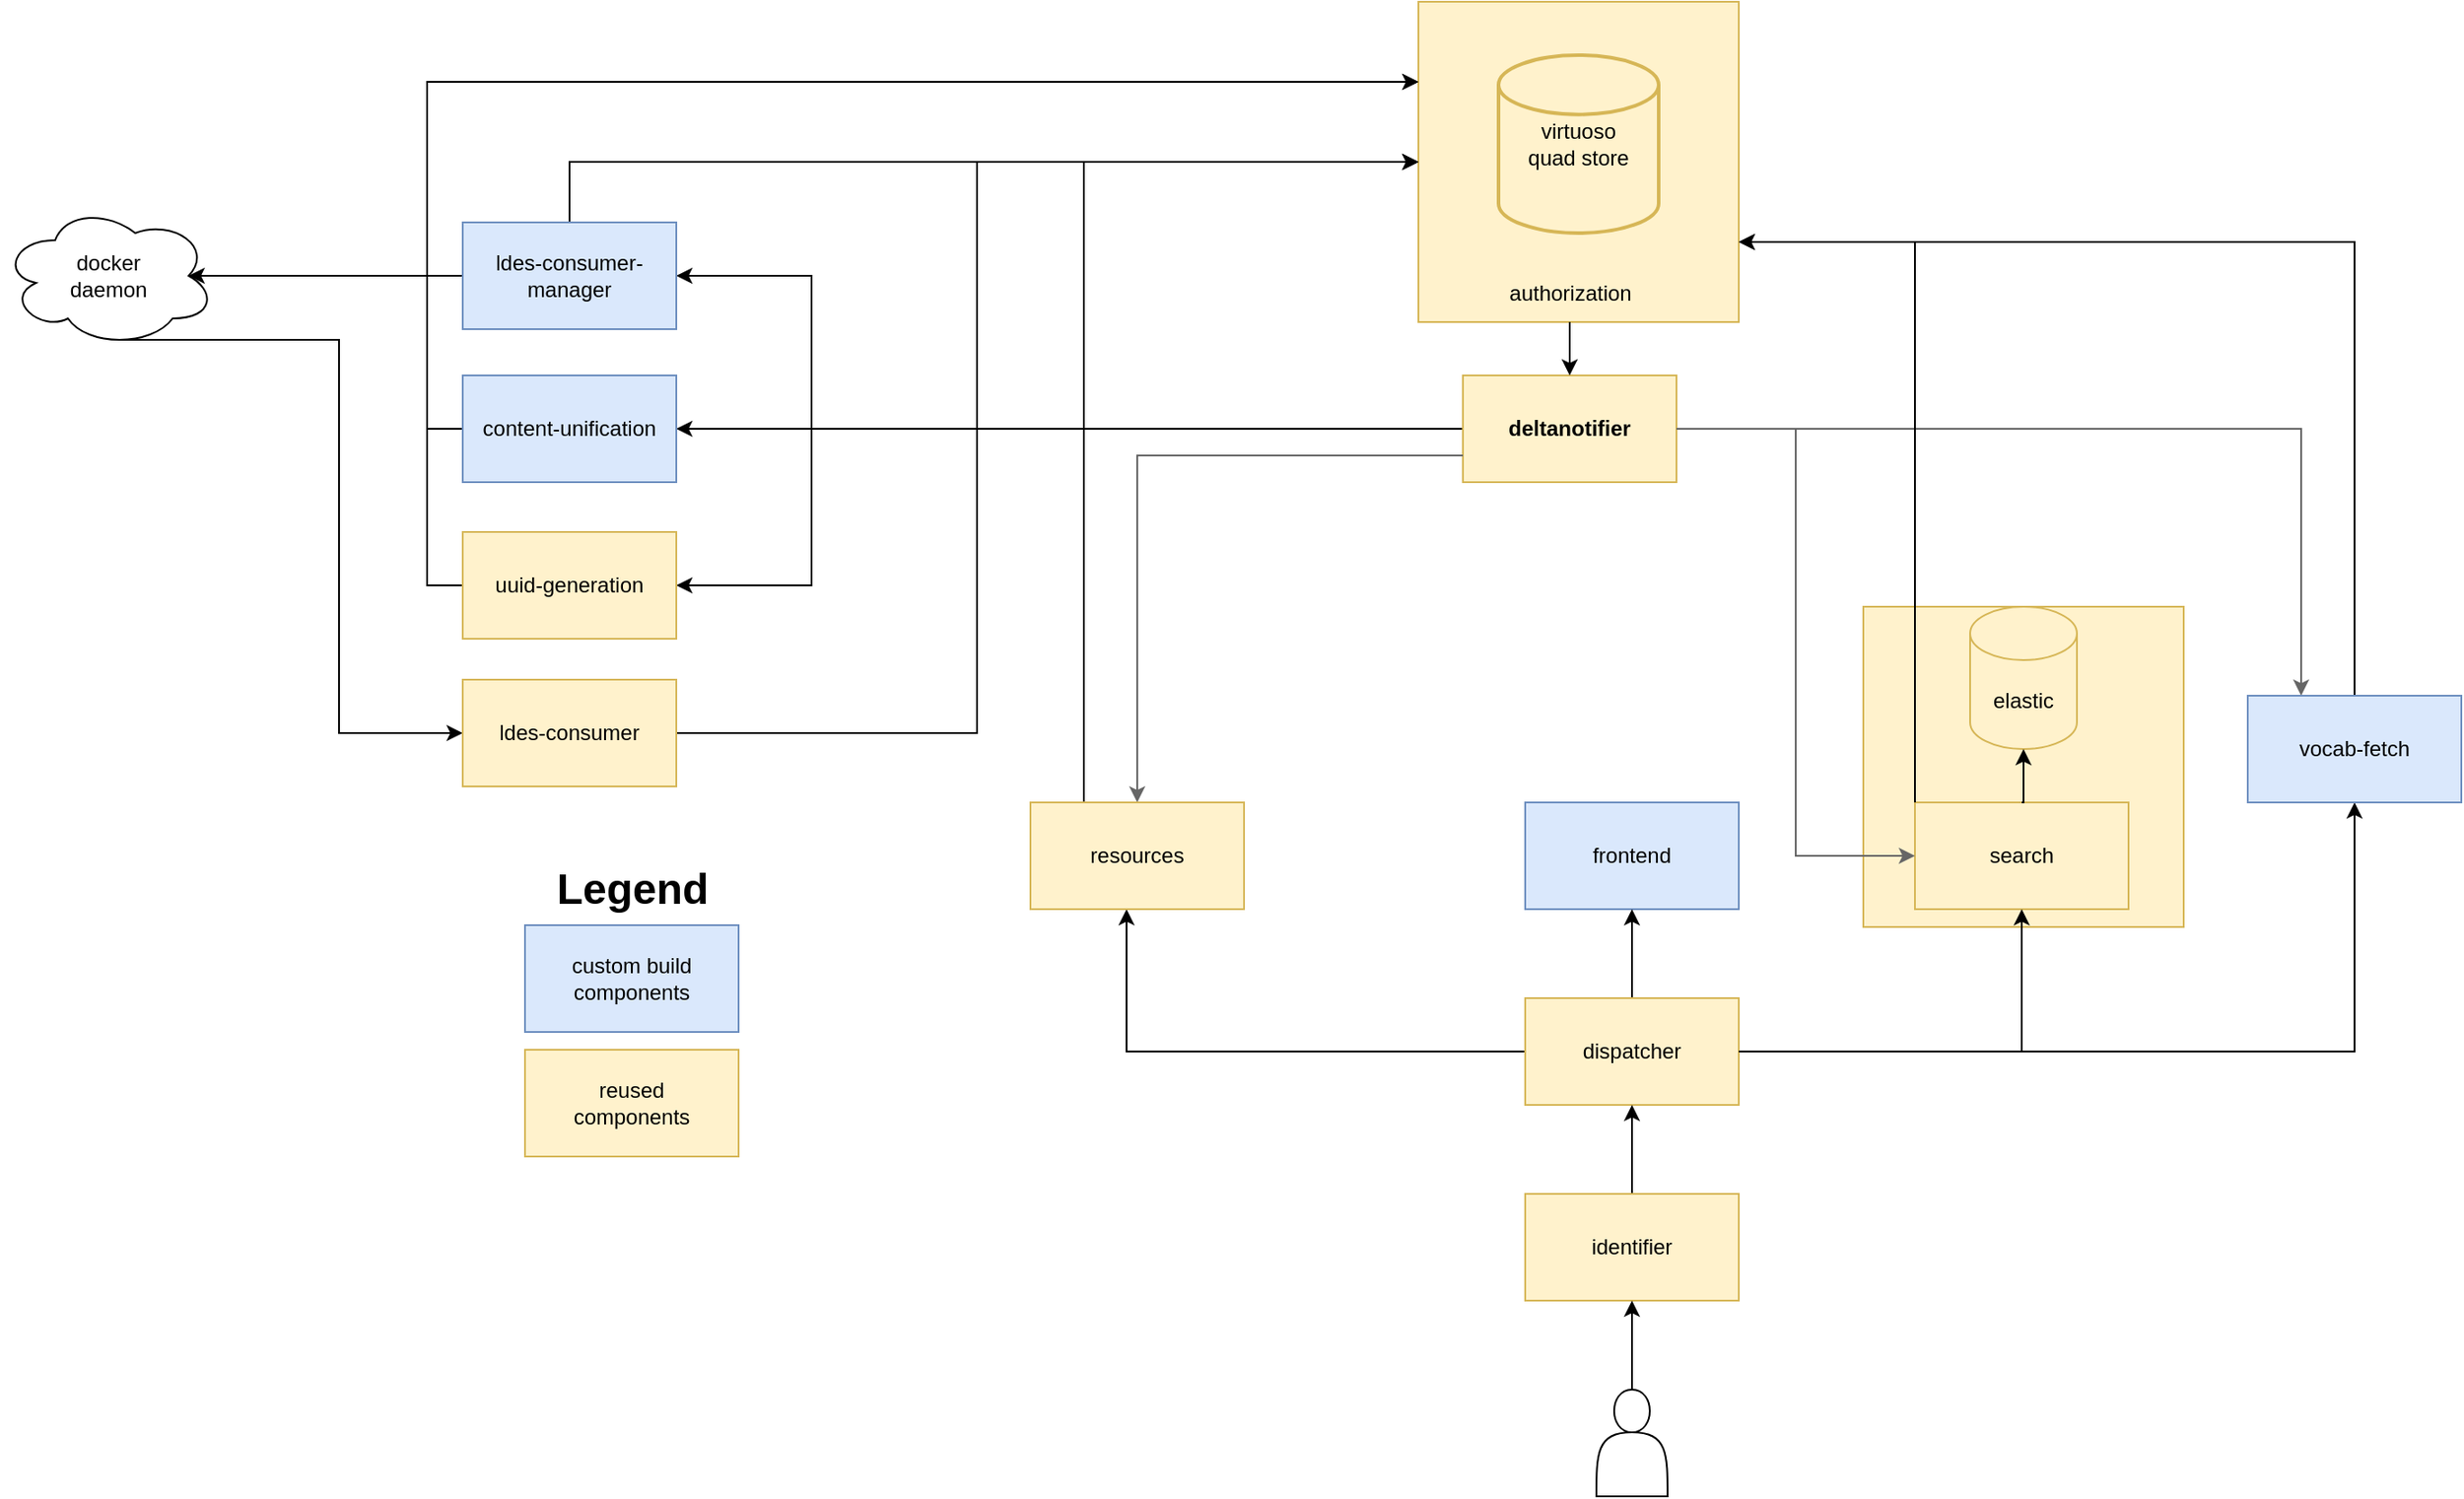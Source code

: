 <mxfile version="20.7.4" type="device"><diagram name="Page-1" id="xrXuX1wSSuCmWguMUY7b"><mxGraphModel dx="1309" dy="557" grid="0" gridSize="10" guides="1" tooltips="1" connect="1" arrows="1" fold="1" page="1" pageScale="1" pageWidth="850" pageHeight="1100" math="0" shadow="0"><root><mxCell id="0"/><mxCell id="1" parent="0"/><mxCell id="fIUZu2p-0UQY8w0TFcN--5" value="" style="group" parent="1" vertex="1" connectable="0"><mxGeometry x="340" width="180" height="180" as="geometry"/></mxCell><mxCell id="fIUZu2p-0UQY8w0TFcN--3" value="&lt;br&gt;mu-authorization" style="whiteSpace=wrap;html=1;aspect=fixed;fillColor=#fff2cc;strokeColor=#d6b656;" parent="fIUZu2p-0UQY8w0TFcN--5" vertex="1"><mxGeometry width="180" height="180" as="geometry"/></mxCell><mxCell id="fIUZu2p-0UQY8w0TFcN--1" value="virtuoso&lt;br&gt;quad store" style="strokeWidth=2;html=1;shape=mxgraph.flowchart.database;whiteSpace=wrap;fillColor=#fff2cc;strokeColor=#d6b656;" parent="fIUZu2p-0UQY8w0TFcN--5" vertex="1"><mxGeometry x="45" y="30" width="90" height="100" as="geometry"/></mxCell><mxCell id="fIUZu2p-0UQY8w0TFcN--4" value="&lt;span style=&quot;font-weight: normal;&quot;&gt;&lt;font style=&quot;font-size: 12px;&quot;&gt;authorization&lt;/font&gt;&lt;/span&gt;" style="text;strokeColor=none;fillColor=none;html=1;fontSize=24;fontStyle=1;verticalAlign=middle;align=center;" parent="fIUZu2p-0UQY8w0TFcN--5" vertex="1"><mxGeometry x="35" y="140" width="100" height="40" as="geometry"/></mxCell><mxCell id="fIUZu2p-0UQY8w0TFcN--90" style="edgeStyle=orthogonalEdgeStyle;rounded=0;orthogonalLoop=1;jettySize=auto;html=1;exitX=1;exitY=0.5;exitDx=0;exitDy=0;entryX=0.25;entryY=0;entryDx=0;entryDy=0;fillColor=#f5f5f5;strokeColor=#666666;" parent="1" source="fIUZu2p-0UQY8w0TFcN--14" target="fIUZu2p-0UQY8w0TFcN--58" edge="1"><mxGeometry relative="1" as="geometry"/></mxCell><mxCell id="a-Vq6jHsexPEidR9AAQl-4" style="edgeStyle=orthogonalEdgeStyle;rounded=0;orthogonalLoop=1;jettySize=auto;html=1;exitX=0;exitY=0.5;exitDx=0;exitDy=0;" edge="1" parent="1" source="fIUZu2p-0UQY8w0TFcN--14" target="a-Vq6jHsexPEidR9AAQl-3"><mxGeometry relative="1" as="geometry"/></mxCell><mxCell id="a-Vq6jHsexPEidR9AAQl-7" style="edgeStyle=orthogonalEdgeStyle;rounded=0;orthogonalLoop=1;jettySize=auto;html=1;exitX=0;exitY=0.5;exitDx=0;exitDy=0;entryX=1;entryY=0.5;entryDx=0;entryDy=0;" edge="1" parent="1" source="fIUZu2p-0UQY8w0TFcN--14" target="a-Vq6jHsexPEidR9AAQl-6"><mxGeometry relative="1" as="geometry"><Array as="points"><mxPoint x="-1" y="240"/><mxPoint x="-1" y="328"/></Array></mxGeometry></mxCell><mxCell id="a-Vq6jHsexPEidR9AAQl-10" style="edgeStyle=orthogonalEdgeStyle;rounded=0;orthogonalLoop=1;jettySize=auto;html=1;exitX=0;exitY=0.5;exitDx=0;exitDy=0;entryX=1;entryY=0.5;entryDx=0;entryDy=0;" edge="1" parent="1" source="fIUZu2p-0UQY8w0TFcN--14" target="a-Vq6jHsexPEidR9AAQl-9"><mxGeometry relative="1" as="geometry"><Array as="points"><mxPoint x="-1" y="240"/><mxPoint x="-1" y="154"/></Array></mxGeometry></mxCell><mxCell id="fIUZu2p-0UQY8w0TFcN--14" value="deltanotifier" style="rounded=0;whiteSpace=wrap;html=1;fillColor=#fff2cc;strokeColor=#d6b656;fontStyle=1" parent="1" vertex="1"><mxGeometry x="365" y="210" width="120" height="60" as="geometry"/></mxCell><mxCell id="fIUZu2p-0UQY8w0TFcN--15" style="edgeStyle=orthogonalEdgeStyle;rounded=0;orthogonalLoop=1;jettySize=auto;html=1;exitX=0.5;exitY=1;exitDx=0;exitDy=0;" parent="1" source="fIUZu2p-0UQY8w0TFcN--4" target="fIUZu2p-0UQY8w0TFcN--14" edge="1"><mxGeometry relative="1" as="geometry"/></mxCell><mxCell id="fIUZu2p-0UQY8w0TFcN--23" value="frontend" style="rounded=0;whiteSpace=wrap;html=1;fillColor=#dae8fc;strokeColor=#6c8ebf;" parent="1" vertex="1"><mxGeometry x="400" y="450" width="120" height="60" as="geometry"/></mxCell><mxCell id="fIUZu2p-0UQY8w0TFcN--40" style="edgeStyle=orthogonalEdgeStyle;rounded=0;orthogonalLoop=1;jettySize=auto;html=1;exitX=0;exitY=0.5;exitDx=0;exitDy=0;entryX=0.45;entryY=1;entryDx=0;entryDy=0;entryPerimeter=0;" parent="1" source="fIUZu2p-0UQY8w0TFcN--24" target="a-Vq6jHsexPEidR9AAQl-1" edge="1"><mxGeometry relative="1" as="geometry"><mxPoint x="93" y="553" as="targetPoint"/></mxGeometry></mxCell><mxCell id="fIUZu2p-0UQY8w0TFcN--41" style="edgeStyle=orthogonalEdgeStyle;rounded=0;orthogonalLoop=1;jettySize=auto;html=1;exitX=0.5;exitY=0;exitDx=0;exitDy=0;entryX=0.5;entryY=1;entryDx=0;entryDy=0;" parent="1" source="fIUZu2p-0UQY8w0TFcN--24" target="fIUZu2p-0UQY8w0TFcN--23" edge="1"><mxGeometry relative="1" as="geometry"/></mxCell><mxCell id="fIUZu2p-0UQY8w0TFcN--60" style="edgeStyle=orthogonalEdgeStyle;rounded=0;orthogonalLoop=1;jettySize=auto;html=1;exitX=1;exitY=0.5;exitDx=0;exitDy=0;" parent="1" source="fIUZu2p-0UQY8w0TFcN--24" target="fIUZu2p-0UQY8w0TFcN--58" edge="1"><mxGeometry relative="1" as="geometry"/></mxCell><mxCell id="fIUZu2p-0UQY8w0TFcN--24" value="dispatcher" style="rounded=0;whiteSpace=wrap;html=1;fillColor=#fff2cc;strokeColor=#d6b656;" parent="1" vertex="1"><mxGeometry x="400" y="560" width="120" height="60" as="geometry"/></mxCell><mxCell id="fIUZu2p-0UQY8w0TFcN--26" style="edgeStyle=orthogonalEdgeStyle;rounded=0;orthogonalLoop=1;jettySize=auto;html=1;exitX=0.5;exitY=0;exitDx=0;exitDy=0;" parent="1" source="fIUZu2p-0UQY8w0TFcN--25" target="fIUZu2p-0UQY8w0TFcN--24" edge="1"><mxGeometry relative="1" as="geometry"/></mxCell><mxCell id="fIUZu2p-0UQY8w0TFcN--25" value="identifier" style="rounded=0;whiteSpace=wrap;html=1;fillColor=#fff2cc;strokeColor=#d6b656;" parent="1" vertex="1"><mxGeometry x="400" y="670" width="120" height="60" as="geometry"/></mxCell><mxCell id="fIUZu2p-0UQY8w0TFcN--28" style="edgeStyle=orthogonalEdgeStyle;rounded=0;orthogonalLoop=1;jettySize=auto;html=1;exitX=0.5;exitY=0;exitDx=0;exitDy=0;entryX=0.5;entryY=1;entryDx=0;entryDy=0;" parent="1" source="fIUZu2p-0UQY8w0TFcN--27" target="fIUZu2p-0UQY8w0TFcN--25" edge="1"><mxGeometry relative="1" as="geometry"/></mxCell><mxCell id="fIUZu2p-0UQY8w0TFcN--27" value="" style="shape=actor;whiteSpace=wrap;html=1;" parent="1" vertex="1"><mxGeometry x="440" y="780" width="40" height="60" as="geometry"/></mxCell><mxCell id="fIUZu2p-0UQY8w0TFcN--30" value="" style="group" parent="1" vertex="1" connectable="0"><mxGeometry x="590" y="340" width="180" height="180" as="geometry"/></mxCell><mxCell id="fIUZu2p-0UQY8w0TFcN--31" value="" style="whiteSpace=wrap;html=1;aspect=fixed;fillColor=#fff2cc;strokeColor=#d6b656;" parent="fIUZu2p-0UQY8w0TFcN--30" vertex="1"><mxGeometry width="180" height="180" as="geometry"/></mxCell><mxCell id="fIUZu2p-0UQY8w0TFcN--32" value="" style="group" parent="fIUZu2p-0UQY8w0TFcN--30" vertex="1" connectable="0"><mxGeometry x="29" y="20" width="120" height="150" as="geometry"/></mxCell><mxCell id="fIUZu2p-0UQY8w0TFcN--35" value="search" style="rounded=0;whiteSpace=wrap;html=1;fillColor=#fff2cc;strokeColor=#d6b656;" parent="fIUZu2p-0UQY8w0TFcN--32" vertex="1"><mxGeometry y="90" width="120" height="60" as="geometry"/></mxCell><mxCell id="fIUZu2p-0UQY8w0TFcN--37" value="elastic" style="shape=cylinder3;whiteSpace=wrap;html=1;boundedLbl=1;backgroundOutline=1;size=15;fillColor=#fff2cc;strokeColor=#d6b656;" parent="fIUZu2p-0UQY8w0TFcN--30" vertex="1"><mxGeometry x="60" width="60" height="80" as="geometry"/></mxCell><mxCell id="fIUZu2p-0UQY8w0TFcN--34" style="edgeStyle=orthogonalEdgeStyle;rounded=0;orthogonalLoop=1;jettySize=auto;html=1;exitX=0.5;exitY=0;exitDx=0;exitDy=0;entryX=0.5;entryY=1;entryDx=0;entryDy=0;entryPerimeter=0;" parent="fIUZu2p-0UQY8w0TFcN--30" source="fIUZu2p-0UQY8w0TFcN--35" target="fIUZu2p-0UQY8w0TFcN--37" edge="1"><mxGeometry relative="1" as="geometry"><mxPoint x="59" y="80" as="targetPoint"/></mxGeometry></mxCell><mxCell id="fIUZu2p-0UQY8w0TFcN--38" style="edgeStyle=orthogonalEdgeStyle;rounded=0;orthogonalLoop=1;jettySize=auto;html=1;exitX=1;exitY=0.5;exitDx=0;exitDy=0;entryX=0;entryY=0.5;entryDx=0;entryDy=0;fillColor=#f5f5f5;strokeColor=#666666;" parent="1" source="fIUZu2p-0UQY8w0TFcN--14" target="fIUZu2p-0UQY8w0TFcN--35" edge="1"><mxGeometry relative="1" as="geometry"/></mxCell><mxCell id="fIUZu2p-0UQY8w0TFcN--20" style="edgeStyle=orthogonalEdgeStyle;rounded=0;orthogonalLoop=1;jettySize=auto;html=1;exitX=0;exitY=0.75;exitDx=0;exitDy=0;entryX=0.5;entryY=0;entryDx=0;entryDy=0;fillColor=#f5f5f5;strokeColor=#666666;" parent="1" source="fIUZu2p-0UQY8w0TFcN--14" target="a-Vq6jHsexPEidR9AAQl-1" edge="1"><mxGeometry relative="1" as="geometry"><mxPoint x="-131" y="306" as="targetPoint"/></mxGeometry></mxCell><mxCell id="fIUZu2p-0UQY8w0TFcN--42" style="edgeStyle=orthogonalEdgeStyle;rounded=0;orthogonalLoop=1;jettySize=auto;html=1;exitX=1;exitY=0.5;exitDx=0;exitDy=0;" parent="1" source="fIUZu2p-0UQY8w0TFcN--24" target="fIUZu2p-0UQY8w0TFcN--35" edge="1"><mxGeometry relative="1" as="geometry"/></mxCell><mxCell id="fIUZu2p-0UQY8w0TFcN--72" style="edgeStyle=orthogonalEdgeStyle;rounded=0;orthogonalLoop=1;jettySize=auto;html=1;exitX=0.5;exitY=0;exitDx=0;exitDy=0;entryX=1;entryY=0.75;entryDx=0;entryDy=0;" parent="1" source="fIUZu2p-0UQY8w0TFcN--58" target="fIUZu2p-0UQY8w0TFcN--3" edge="1"><mxGeometry relative="1" as="geometry"/></mxCell><mxCell id="fIUZu2p-0UQY8w0TFcN--58" value="vocab-fetch" style="rounded=0;whiteSpace=wrap;html=1;fillColor=#dae8fc;strokeColor=#6c8ebf;" parent="1" vertex="1"><mxGeometry x="806" y="390" width="120" height="60" as="geometry"/></mxCell><mxCell id="fIUZu2p-0UQY8w0TFcN--71" style="edgeStyle=orthogonalEdgeStyle;rounded=0;orthogonalLoop=1;jettySize=auto;html=1;exitX=0;exitY=0;exitDx=0;exitDy=0;entryX=1;entryY=0.75;entryDx=0;entryDy=0;" parent="1" source="fIUZu2p-0UQY8w0TFcN--35" target="fIUZu2p-0UQY8w0TFcN--3" edge="1"><mxGeometry relative="1" as="geometry"/></mxCell><mxCell id="fIUZu2p-0UQY8w0TFcN--77" value="" style="group" parent="1" vertex="1" connectable="0"><mxGeometry x="-162" y="479" width="120" height="170" as="geometry"/></mxCell><mxCell id="fIUZu2p-0UQY8w0TFcN--16" value="reused&lt;br&gt;components" style="rounded=0;whiteSpace=wrap;html=1;fillColor=#fff2cc;strokeColor=#d6b656;" parent="fIUZu2p-0UQY8w0TFcN--77" vertex="1"><mxGeometry y="110" width="120" height="60" as="geometry"/></mxCell><mxCell id="fIUZu2p-0UQY8w0TFcN--18" value="custom build components" style="rounded=0;whiteSpace=wrap;html=1;fillColor=#dae8fc;strokeColor=#6c8ebf;" parent="fIUZu2p-0UQY8w0TFcN--77" vertex="1"><mxGeometry y="40" width="120" height="60" as="geometry"/></mxCell><mxCell id="fIUZu2p-0UQY8w0TFcN--76" value="Legend" style="text;strokeColor=none;fillColor=none;html=1;fontSize=24;fontStyle=1;verticalAlign=middle;align=center;" parent="fIUZu2p-0UQY8w0TFcN--77" vertex="1"><mxGeometry x="10" width="100" height="40" as="geometry"/></mxCell><mxCell id="a-Vq6jHsexPEidR9AAQl-2" style="edgeStyle=orthogonalEdgeStyle;rounded=0;orthogonalLoop=1;jettySize=auto;html=1;exitX=0.25;exitY=0;exitDx=0;exitDy=0;entryX=0;entryY=0.5;entryDx=0;entryDy=0;" edge="1" parent="1" source="a-Vq6jHsexPEidR9AAQl-1" target="fIUZu2p-0UQY8w0TFcN--3"><mxGeometry relative="1" as="geometry"/></mxCell><mxCell id="a-Vq6jHsexPEidR9AAQl-1" value="resources" style="rounded=0;whiteSpace=wrap;html=1;fillColor=#fff2cc;strokeColor=#d6b656;" vertex="1" parent="1"><mxGeometry x="122" y="450" width="120" height="60" as="geometry"/></mxCell><mxCell id="a-Vq6jHsexPEidR9AAQl-5" style="edgeStyle=orthogonalEdgeStyle;rounded=0;orthogonalLoop=1;jettySize=auto;html=1;exitX=0;exitY=0.5;exitDx=0;exitDy=0;entryX=0;entryY=0.25;entryDx=0;entryDy=0;" edge="1" parent="1" source="a-Vq6jHsexPEidR9AAQl-3" target="fIUZu2p-0UQY8w0TFcN--3"><mxGeometry relative="1" as="geometry"/></mxCell><mxCell id="a-Vq6jHsexPEidR9AAQl-3" value="content-unification" style="rounded=0;whiteSpace=wrap;html=1;fillColor=#dae8fc;strokeColor=#6c8ebf;" vertex="1" parent="1"><mxGeometry x="-197" y="210" width="120" height="60" as="geometry"/></mxCell><mxCell id="a-Vq6jHsexPEidR9AAQl-8" style="edgeStyle=orthogonalEdgeStyle;rounded=0;orthogonalLoop=1;jettySize=auto;html=1;exitX=0;exitY=0.5;exitDx=0;exitDy=0;entryX=0;entryY=0.25;entryDx=0;entryDy=0;" edge="1" parent="1" source="a-Vq6jHsexPEidR9AAQl-6" target="fIUZu2p-0UQY8w0TFcN--3"><mxGeometry relative="1" as="geometry"/></mxCell><mxCell id="a-Vq6jHsexPEidR9AAQl-6" value="uuid-generation" style="rounded=0;whiteSpace=wrap;html=1;fillColor=#fff2cc;strokeColor=#d6b656;" vertex="1" parent="1"><mxGeometry x="-197" y="298" width="120" height="60" as="geometry"/></mxCell><mxCell id="a-Vq6jHsexPEidR9AAQl-12" style="edgeStyle=orthogonalEdgeStyle;rounded=0;orthogonalLoop=1;jettySize=auto;html=1;exitX=0;exitY=0.5;exitDx=0;exitDy=0;entryX=0.875;entryY=0.5;entryDx=0;entryDy=0;entryPerimeter=0;" edge="1" parent="1" source="a-Vq6jHsexPEidR9AAQl-9" target="a-Vq6jHsexPEidR9AAQl-11"><mxGeometry relative="1" as="geometry"/></mxCell><mxCell id="a-Vq6jHsexPEidR9AAQl-13" style="edgeStyle=orthogonalEdgeStyle;rounded=0;orthogonalLoop=1;jettySize=auto;html=1;exitX=0.5;exitY=0;exitDx=0;exitDy=0;entryX=0;entryY=0.5;entryDx=0;entryDy=0;" edge="1" parent="1" source="a-Vq6jHsexPEidR9AAQl-9" target="fIUZu2p-0UQY8w0TFcN--3"><mxGeometry relative="1" as="geometry"/></mxCell><mxCell id="a-Vq6jHsexPEidR9AAQl-9" value="ldes-consumer-manager" style="rounded=0;whiteSpace=wrap;html=1;fillColor=#dae8fc;strokeColor=#6c8ebf;" vertex="1" parent="1"><mxGeometry x="-197" y="124" width="120" height="60" as="geometry"/></mxCell><mxCell id="a-Vq6jHsexPEidR9AAQl-15" style="edgeStyle=orthogonalEdgeStyle;rounded=0;orthogonalLoop=1;jettySize=auto;html=1;exitX=0.55;exitY=0.95;exitDx=0;exitDy=0;exitPerimeter=0;entryX=0;entryY=0.5;entryDx=0;entryDy=0;" edge="1" parent="1" source="a-Vq6jHsexPEidR9AAQl-11" target="a-Vq6jHsexPEidR9AAQl-14"><mxGeometry relative="1" as="geometry"/></mxCell><mxCell id="a-Vq6jHsexPEidR9AAQl-11" value="docker&lt;br&gt;daemon" style="ellipse;shape=cloud;whiteSpace=wrap;html=1;" vertex="1" parent="1"><mxGeometry x="-456" y="114" width="120" height="80" as="geometry"/></mxCell><mxCell id="a-Vq6jHsexPEidR9AAQl-16" style="edgeStyle=orthogonalEdgeStyle;rounded=0;orthogonalLoop=1;jettySize=auto;html=1;exitX=1;exitY=0.5;exitDx=0;exitDy=0;entryX=0;entryY=0.5;entryDx=0;entryDy=0;" edge="1" parent="1" source="a-Vq6jHsexPEidR9AAQl-14" target="fIUZu2p-0UQY8w0TFcN--3"><mxGeometry relative="1" as="geometry"><Array as="points"><mxPoint x="92" y="411"/><mxPoint x="92" y="90"/></Array></mxGeometry></mxCell><mxCell id="a-Vq6jHsexPEidR9AAQl-14" value="ldes-consumer" style="rounded=0;whiteSpace=wrap;html=1;fillColor=#fff2cc;strokeColor=#d6b656;" vertex="1" parent="1"><mxGeometry x="-197" y="381" width="120" height="60" as="geometry"/></mxCell></root></mxGraphModel></diagram></mxfile>